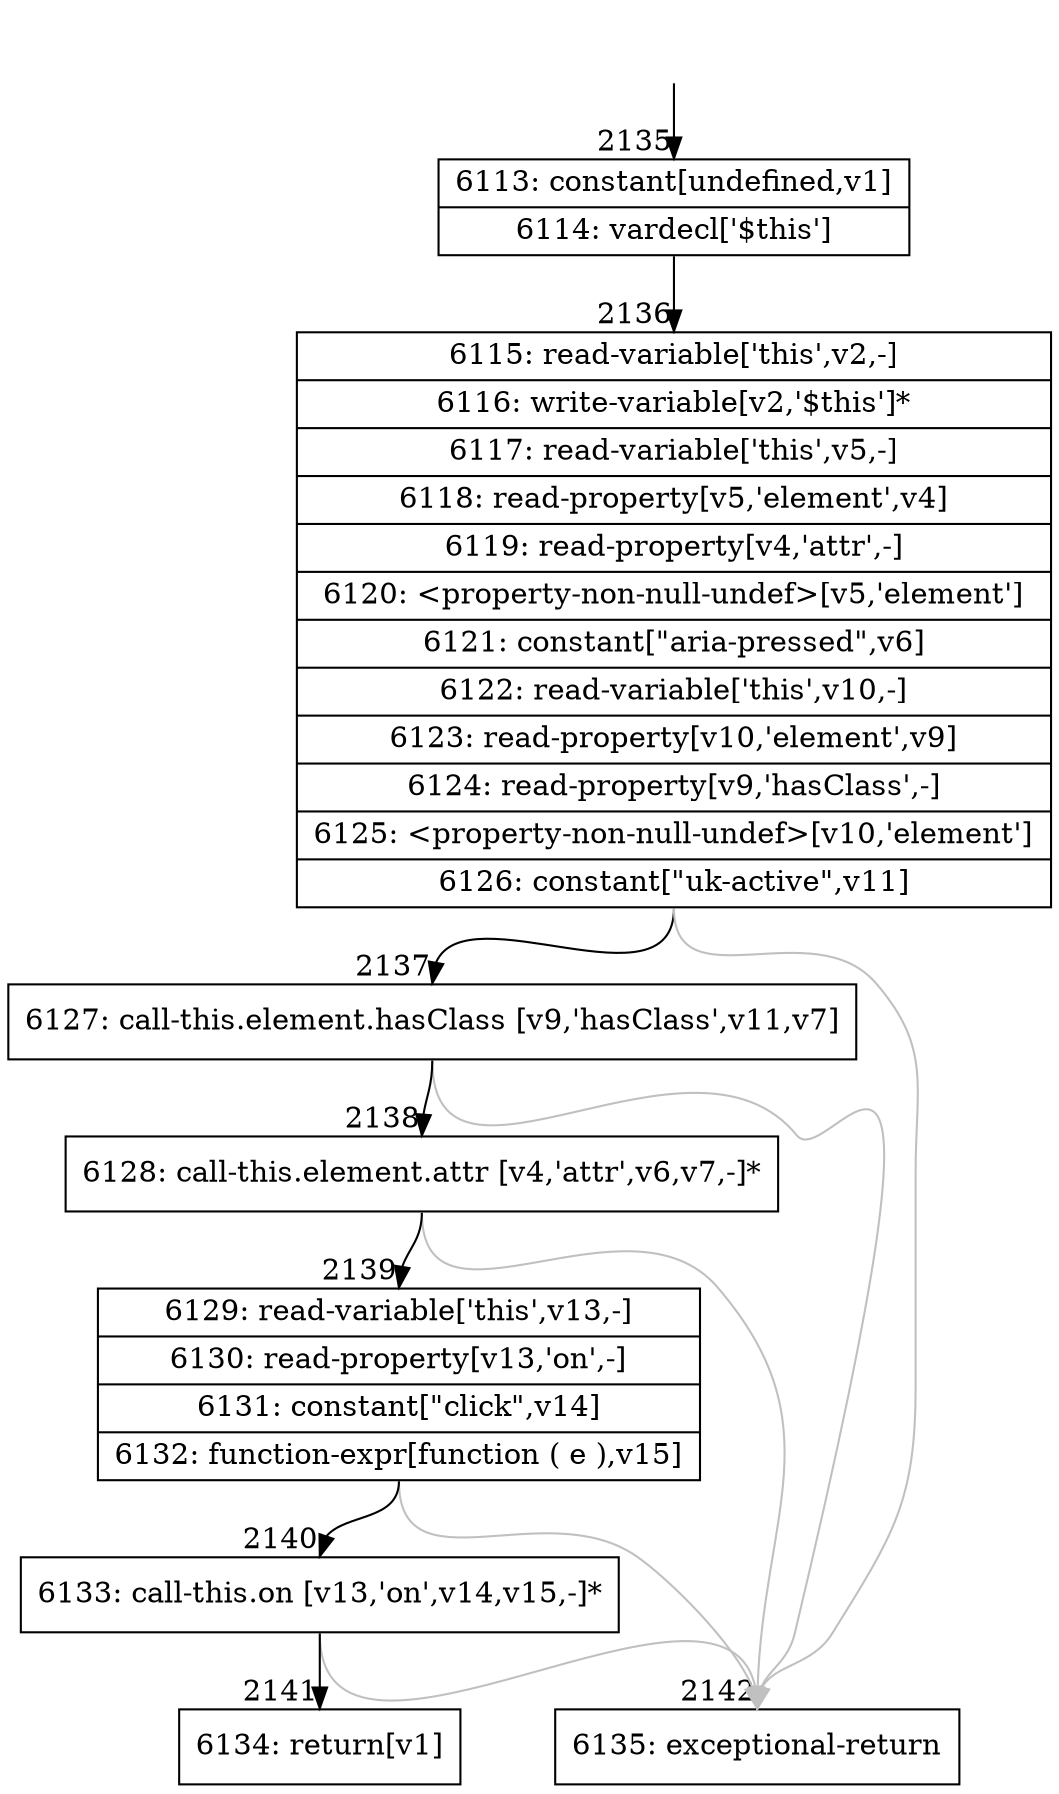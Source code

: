 digraph {
rankdir="TD"
BB_entry171[shape=none,label=""];
BB_entry171 -> BB2135 [tailport=s, headport=n, headlabel="    2135"]
BB2135 [shape=record label="{6113: constant[undefined,v1]|6114: vardecl['$this']}" ] 
BB2135 -> BB2136 [tailport=s, headport=n, headlabel="      2136"]
BB2136 [shape=record label="{6115: read-variable['this',v2,-]|6116: write-variable[v2,'$this']*|6117: read-variable['this',v5,-]|6118: read-property[v5,'element',v4]|6119: read-property[v4,'attr',-]|6120: \<property-non-null-undef\>[v5,'element']|6121: constant[\"aria-pressed\",v6]|6122: read-variable['this',v10,-]|6123: read-property[v10,'element',v9]|6124: read-property[v9,'hasClass',-]|6125: \<property-non-null-undef\>[v10,'element']|6126: constant[\"uk-active\",v11]}" ] 
BB2136 -> BB2137 [tailport=s, headport=n, headlabel="      2137"]
BB2136 -> BB2142 [tailport=s, headport=n, color=gray, headlabel="      2142"]
BB2137 [shape=record label="{6127: call-this.element.hasClass [v9,'hasClass',v11,v7]}" ] 
BB2137 -> BB2138 [tailport=s, headport=n, headlabel="      2138"]
BB2137 -> BB2142 [tailport=s, headport=n, color=gray]
BB2138 [shape=record label="{6128: call-this.element.attr [v4,'attr',v6,v7,-]*}" ] 
BB2138 -> BB2139 [tailport=s, headport=n, headlabel="      2139"]
BB2138 -> BB2142 [tailport=s, headport=n, color=gray]
BB2139 [shape=record label="{6129: read-variable['this',v13,-]|6130: read-property[v13,'on',-]|6131: constant[\"click\",v14]|6132: function-expr[function ( e ),v15]}" ] 
BB2139 -> BB2140 [tailport=s, headport=n, headlabel="      2140"]
BB2139 -> BB2142 [tailport=s, headport=n, color=gray]
BB2140 [shape=record label="{6133: call-this.on [v13,'on',v14,v15,-]*}" ] 
BB2140 -> BB2141 [tailport=s, headport=n, headlabel="      2141"]
BB2140 -> BB2142 [tailport=s, headport=n, color=gray]
BB2141 [shape=record label="{6134: return[v1]}" ] 
BB2142 [shape=record label="{6135: exceptional-return}" ] 
//#$~ 1641
}

